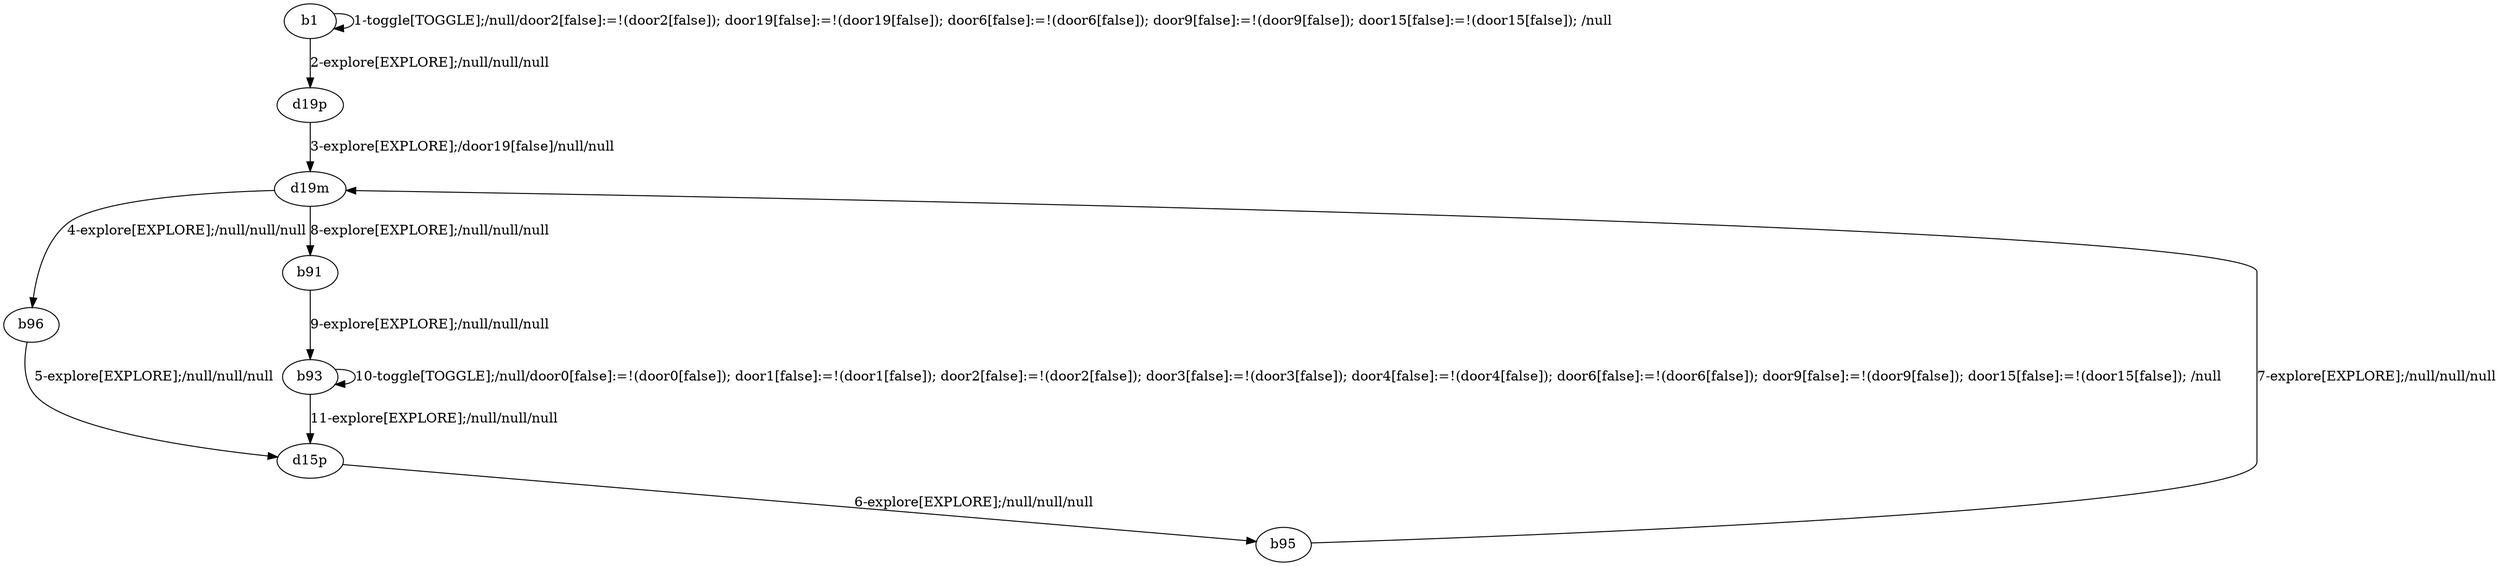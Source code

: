 # Total number of goals covered by this test: 6
# b91 --> b93
# b96 --> d15p
# d19m --> b96
# d15p --> b95
# b95 --> d19m
# d19m --> b91

digraph g {
"b1" -> "b1" [label = "1-toggle[TOGGLE];/null/door2[false]:=!(door2[false]); door19[false]:=!(door19[false]); door6[false]:=!(door6[false]); door9[false]:=!(door9[false]); door15[false]:=!(door15[false]); /null"];
"b1" -> "d19p" [label = "2-explore[EXPLORE];/null/null/null"];
"d19p" -> "d19m" [label = "3-explore[EXPLORE];/door19[false]/null/null"];
"d19m" -> "b96" [label = "4-explore[EXPLORE];/null/null/null"];
"b96" -> "d15p" [label = "5-explore[EXPLORE];/null/null/null"];
"d15p" -> "b95" [label = "6-explore[EXPLORE];/null/null/null"];
"b95" -> "d19m" [label = "7-explore[EXPLORE];/null/null/null"];
"d19m" -> "b91" [label = "8-explore[EXPLORE];/null/null/null"];
"b91" -> "b93" [label = "9-explore[EXPLORE];/null/null/null"];
"b93" -> "b93" [label = "10-toggle[TOGGLE];/null/door0[false]:=!(door0[false]); door1[false]:=!(door1[false]); door2[false]:=!(door2[false]); door3[false]:=!(door3[false]); door4[false]:=!(door4[false]); door6[false]:=!(door6[false]); door9[false]:=!(door9[false]); door15[false]:=!(door15[false]); /null"];
"b93" -> "d15p" [label = "11-explore[EXPLORE];/null/null/null"];
}